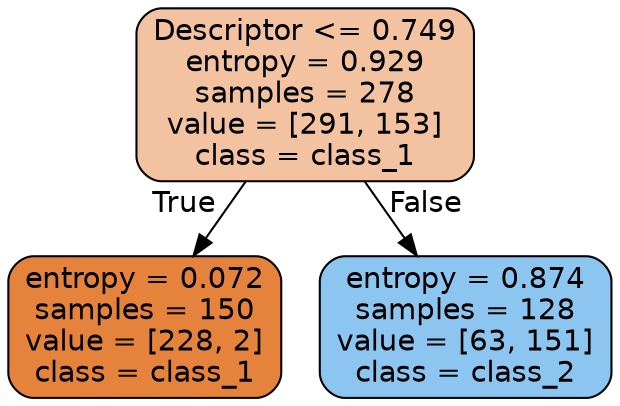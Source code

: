 digraph Tree {
node [shape=box, style="filled, rounded", color="black", fontname="helvetica"] ;
edge [fontname="helvetica"] ;
0 [label="Descriptor <= 0.749\nentropy = 0.929\nsamples = 278\nvalue = [291, 153]\nclass = class_1", fillcolor="#f3c3a1"] ;
1 [label="entropy = 0.072\nsamples = 150\nvalue = [228, 2]\nclass = class_1", fillcolor="#e5823b"] ;
0 -> 1 [labeldistance=2.5, labelangle=45, headlabel="True"] ;
2 [label="entropy = 0.874\nsamples = 128\nvalue = [63, 151]\nclass = class_2", fillcolor="#8cc6f0"] ;
0 -> 2 [labeldistance=2.5, labelangle=-45, headlabel="False"] ;
}